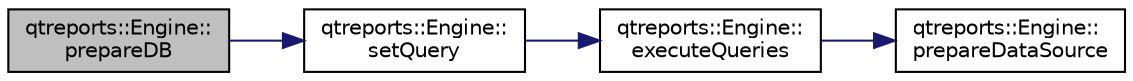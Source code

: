 digraph "qtreports::Engine::prepareDB"
{
 // INTERACTIVE_SVG=YES
  bgcolor="transparent";
  edge [fontname="Helvetica",fontsize="10",labelfontname="Helvetica",labelfontsize="10"];
  node [fontname="Helvetica",fontsize="10",shape=record];
  rankdir="LR";
  Node1 [label="qtreports::Engine::\lprepareDB",height=0.2,width=0.4,color="black", fillcolor="grey75", style="filled", fontcolor="black"];
  Node1 -> Node2 [color="midnightblue",fontsize="10",style="solid",fontname="Helvetica"];
  Node2 [label="qtreports::Engine::\lsetQuery",height=0.2,width=0.4,color="black",URL="$classqtreports_1_1_engine.html#a0c7bf107b4774cccb70577946d67666c",tooltip="Устанавливает запрос, по которому будут заполнятся поля отчета "];
  Node2 -> Node3 [color="midnightblue",fontsize="10",style="solid",fontname="Helvetica"];
  Node3 [label="qtreports::Engine::\lexecuteQueries",height=0.2,width=0.4,color="black",URL="$classqtreports_1_1_engine.html#ac214aea9f2f2b795307550290fa1d1ae"];
  Node3 -> Node4 [color="midnightblue",fontsize="10",style="solid",fontname="Helvetica"];
  Node4 [label="qtreports::Engine::\lprepareDataSource",height=0.2,width=0.4,color="black",URL="$classqtreports_1_1_engine.html#a1d96729622d140d02108a29034aecea0"];
}
